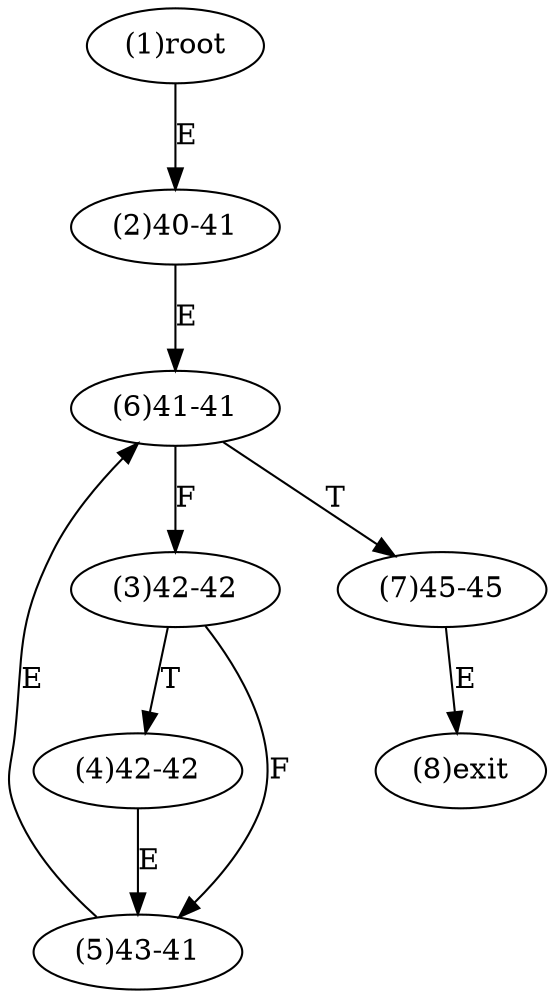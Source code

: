 digraph "" { 
1[ label="(1)root"];
2[ label="(2)40-41"];
3[ label="(3)42-42"];
4[ label="(4)42-42"];
5[ label="(5)43-41"];
6[ label="(6)41-41"];
7[ label="(7)45-45"];
8[ label="(8)exit"];
1->2[ label="E"];
2->6[ label="E"];
3->5[ label="F"];
3->4[ label="T"];
4->5[ label="E"];
5->6[ label="E"];
6->3[ label="F"];
6->7[ label="T"];
7->8[ label="E"];
}